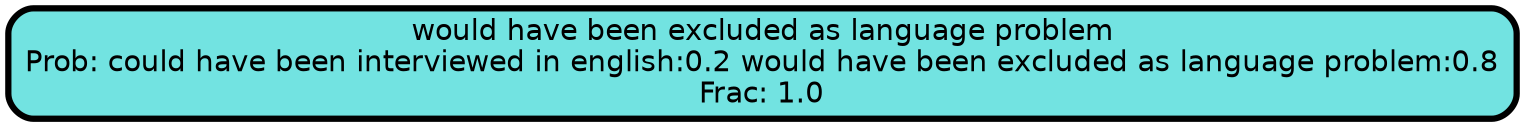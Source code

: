 graph Tree {
node [shape=box, style="filled, rounded",color="black",penwidth="3",fontcolor="black",                 fontname=helvetica] ;
graph [ranksep="0 equally", splines=straight,                 bgcolor=transparent, dpi=200] ;
edge [fontname=helvetica, color=black] ;
0 [label="would have been excluded as language problem
Prob: could have been interviewed in english:0.2 would have been excluded as language problem:0.8
Frac: 1.0", fillcolor="#72e3e1"] ;
{rank = same;}}